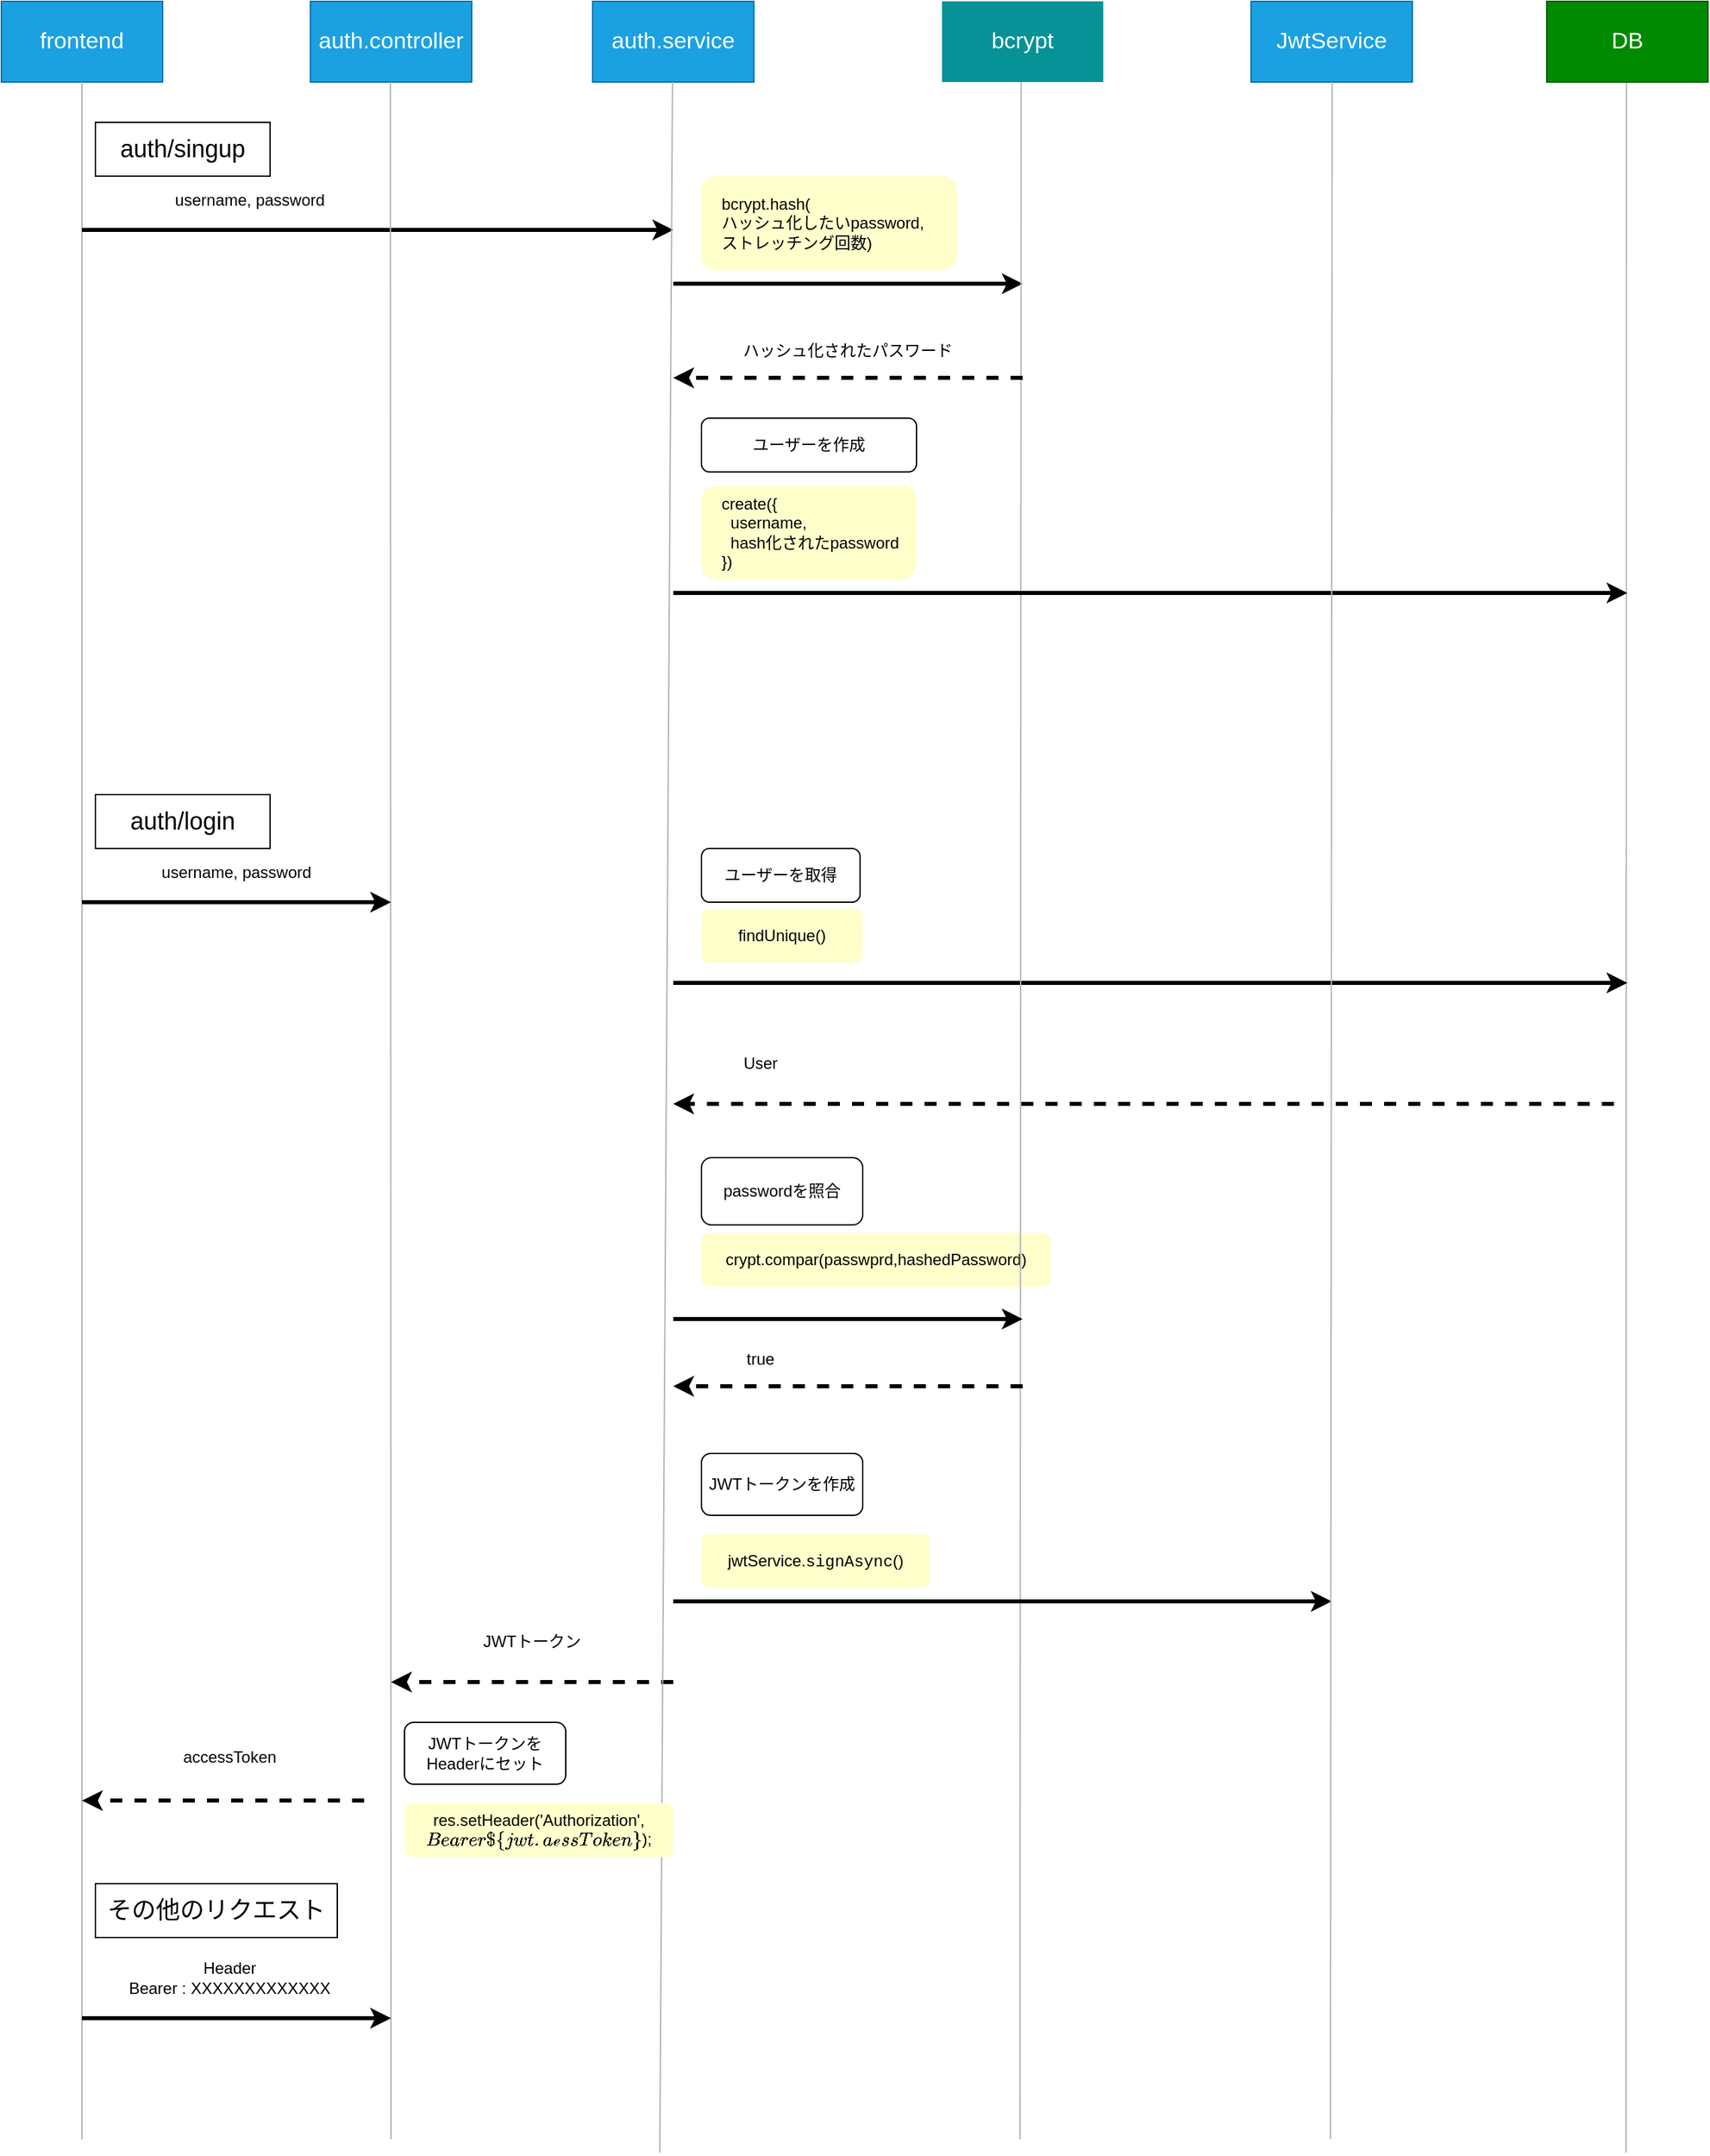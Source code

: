 <mxfile>
    <diagram id="wwLTh4iysbnAMVAIcEcu" name="ページ1">
        <mxGraphModel dx="382" dy="210" grid="1" gridSize="10" guides="1" tooltips="1" connect="1" arrows="1" fold="1" page="1" pageScale="1" pageWidth="827" pageHeight="1169" math="0" shadow="0">
            <root>
                <mxCell id="0"/>
                <mxCell id="1" parent="0"/>
                <mxCell id="19" value="frontend" style="rounded=0;whiteSpace=wrap;html=1;fillColor=#1ba1e2;fontColor=#ffffff;strokeColor=#006EAF;fontSize=17;" vertex="1" parent="1">
                    <mxGeometry x="240" y="250" width="120" height="60" as="geometry"/>
                </mxCell>
                <mxCell id="20" value="auth.controller" style="rounded=0;whiteSpace=wrap;html=1;fillColor=#1ba1e2;fontColor=#ffffff;strokeColor=#006EAF;fontSize=17;" vertex="1" parent="1">
                    <mxGeometry x="470" y="250" width="120" height="60" as="geometry"/>
                </mxCell>
                <mxCell id="22" value="" style="endArrow=none;html=1;entryX=0.5;entryY=1;entryDx=0;entryDy=0;strokeColor=#B3B3B3;" edge="1" parent="1" target="19">
                    <mxGeometry width="50" height="50" relative="1" as="geometry">
                        <mxPoint x="300" y="1840" as="sourcePoint"/>
                        <mxPoint x="450" y="250" as="targetPoint"/>
                    </mxGeometry>
                </mxCell>
                <mxCell id="23" value="auth/singup" style="rounded=0;whiteSpace=wrap;html=1;fontSize=18;" vertex="1" parent="1">
                    <mxGeometry x="310" y="340" width="130" height="40" as="geometry"/>
                </mxCell>
                <mxCell id="24" value="" style="endArrow=classic;html=1;strokeWidth=3;" edge="1" parent="1">
                    <mxGeometry width="50" height="50" relative="1" as="geometry">
                        <mxPoint x="300" y="420" as="sourcePoint"/>
                        <mxPoint x="740" y="420" as="targetPoint"/>
                    </mxGeometry>
                </mxCell>
                <mxCell id="25" value="&lt;div&gt;username, password&lt;/div&gt;&lt;div&gt;&lt;br&gt;&lt;/div&gt;" style="text;whiteSpace=wrap;html=1;align=center;verticalAlign=middle;" vertex="1" parent="1">
                    <mxGeometry x="360" y="390" width="130" height="30" as="geometry"/>
                </mxCell>
                <mxCell id="30" value="" style="endArrow=none;html=1;entryX=0.5;entryY=1;entryDx=0;entryDy=0;strokeColor=#B3B3B3;" edge="1" parent="1">
                    <mxGeometry width="50" height="50" relative="1" as="geometry">
                        <mxPoint x="530" y="1840" as="sourcePoint"/>
                        <mxPoint x="529.5" y="310" as="targetPoint"/>
                    </mxGeometry>
                </mxCell>
                <mxCell id="32" value="auth.service" style="rounded=0;whiteSpace=wrap;html=1;fillColor=#1ba1e2;fontColor=#ffffff;strokeColor=#006EAF;fontSize=17;" vertex="1" parent="1">
                    <mxGeometry x="680" y="250" width="120" height="60" as="geometry"/>
                </mxCell>
                <mxCell id="36" value="&lt;span style=&quot;font-size: 12px;&quot;&gt;create({&lt;br&gt;&lt;/span&gt;&lt;span style=&quot;background-color: initial; font-size: 12px;&quot;&gt;&lt;font&gt;&amp;nbsp; username,&amp;nbsp;&amp;nbsp;&lt;/font&gt;&lt;/span&gt;&lt;div style=&quot;&quot;&gt;&lt;font&gt;&lt;span style=&quot;font-size: 12px;&quot;&gt;&amp;nbsp; hash化されたpassword&lt;/span&gt;&lt;/font&gt;&lt;/div&gt;&lt;font&gt;&lt;span style=&quot;font-size: 12px;&quot;&gt;})&lt;/span&gt;&lt;/font&gt;" style="rounded=1;whiteSpace=wrap;html=1;labelBackgroundColor=none;fontSize=10;fontColor=#000000;fillColor=#FFFFCC;align=left;spacingLeft=13;strokeColor=none;" vertex="1" parent="1">
                    <mxGeometry x="761" y="610" width="160" height="70" as="geometry"/>
                </mxCell>
                <mxCell id="37" value="" style="endArrow=none;html=1;entryX=0.5;entryY=1;entryDx=0;entryDy=0;strokeColor=#B3B3B3;" edge="1" parent="1">
                    <mxGeometry width="50" height="50" relative="1" as="geometry">
                        <mxPoint x="1449" y="1850" as="sourcePoint"/>
                        <mxPoint x="1449.33" y="310" as="targetPoint"/>
                    </mxGeometry>
                </mxCell>
                <mxCell id="39" value="auth/login" style="rounded=0;whiteSpace=wrap;html=1;fontSize=18;" vertex="1" parent="1">
                    <mxGeometry x="310" y="840" width="130" height="40" as="geometry"/>
                </mxCell>
                <mxCell id="40" value="&lt;div&gt;username, password&lt;/div&gt;&lt;div&gt;&lt;br&gt;&lt;/div&gt;" style="text;whiteSpace=wrap;html=1;align=center;verticalAlign=middle;" vertex="1" parent="1">
                    <mxGeometry x="350" y="890" width="130" height="30" as="geometry"/>
                </mxCell>
                <mxCell id="41" value="" style="endArrow=classic;html=1;strokeWidth=3;" edge="1" parent="1">
                    <mxGeometry width="50" height="50" relative="1" as="geometry">
                        <mxPoint x="300" y="920" as="sourcePoint"/>
                        <mxPoint x="530" y="920" as="targetPoint"/>
                    </mxGeometry>
                </mxCell>
                <mxCell id="44" value="&lt;font&gt;&lt;span style=&quot;font-size: 12px;&quot;&gt;jwtService.&lt;/span&gt;&lt;/font&gt;&lt;span style=&quot;font-family: Menlo, Monaco, &amp;quot;Courier New&amp;quot;, monospace; font-size: 12px;&quot;&gt;signAsync&lt;/span&gt;&lt;span style=&quot;font-size: 12px;&quot;&gt;()&lt;/span&gt;" style="rounded=1;whiteSpace=wrap;html=1;labelBackgroundColor=none;fontSize=10;fontColor=#000000;fillColor=#FFFFCC;strokeColor=none;" vertex="1" parent="1">
                    <mxGeometry x="761" y="1390" width="170" height="40" as="geometry"/>
                </mxCell>
                <mxCell id="47" value="passwordを照合" style="text;whiteSpace=wrap;html=1;align=center;verticalAlign=middle;rounded=1;strokeColor=default;" vertex="1" parent="1">
                    <mxGeometry x="761" y="1110" width="120" height="50" as="geometry"/>
                </mxCell>
                <mxCell id="48" value="&lt;font&gt;&lt;span style=&quot;font-size: 12px;&quot;&gt;findUnique()&lt;/span&gt;&lt;/font&gt;" style="rounded=1;whiteSpace=wrap;html=1;labelBackgroundColor=none;fontSize=10;fontColor=#000000;fillColor=#FFFFCC;strokeColor=none;" vertex="1" parent="1">
                    <mxGeometry x="761" y="925" width="120" height="40" as="geometry"/>
                </mxCell>
                <mxCell id="49" value="ユーザーを取得" style="text;whiteSpace=wrap;html=1;align=center;verticalAlign=middle;rounded=1;strokeColor=default;perimeterSpacing=1;" vertex="1" parent="1">
                    <mxGeometry x="761" y="880" width="118.04" height="40" as="geometry"/>
                </mxCell>
                <mxCell id="50" value="&lt;font&gt;&lt;span style=&quot;font-size: 12px;&quot;&gt;crypt.compar(passwprd,hashedPassword)&lt;/span&gt;&lt;/font&gt;" style="rounded=1;whiteSpace=wrap;html=1;labelBackgroundColor=none;fontSize=10;fontColor=#000000;fillColor=#FFFFCC;strokeColor=none;" vertex="1" parent="1">
                    <mxGeometry x="761" y="1166" width="260" height="40" as="geometry"/>
                </mxCell>
                <mxCell id="52" value="DB" style="rounded=0;whiteSpace=wrap;html=1;fillColor=#008a00;fontColor=#ffffff;strokeColor=#005700;fontSize=17;" vertex="1" parent="1">
                    <mxGeometry x="1390" y="250" width="120" height="60" as="geometry"/>
                </mxCell>
                <mxCell id="53" value="" style="endArrow=classic;html=1;strokeWidth=3;" edge="1" parent="1">
                    <mxGeometry width="50" height="50" relative="1" as="geometry">
                        <mxPoint x="740" y="460" as="sourcePoint"/>
                        <mxPoint x="1000" y="460" as="targetPoint"/>
                    </mxGeometry>
                </mxCell>
                <mxCell id="55" value="" style="endArrow=classic;html=1;strokeWidth=3;" edge="1" parent="1">
                    <mxGeometry width="50" height="50" relative="1" as="geometry">
                        <mxPoint x="740" y="980" as="sourcePoint"/>
                        <mxPoint x="1450" y="980" as="targetPoint"/>
                    </mxGeometry>
                </mxCell>
                <mxCell id="57" value="" style="endArrow=classic;html=1;dashed=1;strokeWidth=3;" edge="1" parent="1">
                    <mxGeometry width="50" height="50" relative="1" as="geometry">
                        <mxPoint x="1440" y="1070" as="sourcePoint"/>
                        <mxPoint x="740" y="1070" as="targetPoint"/>
                    </mxGeometry>
                </mxCell>
                <mxCell id="58" value="User" style="text;whiteSpace=wrap;html=1;align=center;verticalAlign=middle;fontSize=12;" vertex="1" parent="1">
                    <mxGeometry x="740" y="1020" width="130" height="40" as="geometry"/>
                </mxCell>
                <mxCell id="61" value="JWTトークンを作成" style="text;whiteSpace=wrap;html=1;align=center;verticalAlign=middle;labelBackgroundColor=default;strokeColor=default;rounded=1;" vertex="1" parent="1">
                    <mxGeometry x="761" y="1330" width="120" height="46" as="geometry"/>
                </mxCell>
                <mxCell id="62" value="" style="endArrow=classic;html=1;dashed=1;strokeWidth=3;" edge="1" parent="1">
                    <mxGeometry width="50" height="50" relative="1" as="geometry">
                        <mxPoint x="740" y="1500" as="sourcePoint"/>
                        <mxPoint x="530" y="1500" as="targetPoint"/>
                    </mxGeometry>
                </mxCell>
                <mxCell id="64" value="JwtService" style="rounded=0;whiteSpace=wrap;html=1;fillColor=#1ba1e2;fontColor=#ffffff;strokeColor=#006EAF;fontSize=17;" vertex="1" parent="1">
                    <mxGeometry x="1170" y="250" width="120" height="60" as="geometry"/>
                </mxCell>
                <mxCell id="65" value="" style="endArrow=none;html=1;entryX=0.5;entryY=1;entryDx=0;entryDy=0;strokeColor=#B3B3B3;" edge="1" parent="1">
                    <mxGeometry width="50" height="50" relative="1" as="geometry">
                        <mxPoint x="998" y="1840" as="sourcePoint"/>
                        <mxPoint x="998.89" y="310" as="targetPoint"/>
                    </mxGeometry>
                </mxCell>
                <mxCell id="67" value="" style="endArrow=classic;html=1;strokeWidth=3;" edge="1" parent="1">
                    <mxGeometry width="50" height="50" relative="1" as="geometry">
                        <mxPoint x="740" y="1440" as="sourcePoint"/>
                        <mxPoint x="1230" y="1440" as="targetPoint"/>
                    </mxGeometry>
                </mxCell>
                <mxCell id="69" value="bcrypt" style="rounded=0;whiteSpace=wrap;html=1;fillColor=#069296;fontColor=#ffffff;strokeColor=none;strokeWidth=2;fontSize=17;" vertex="1" parent="1">
                    <mxGeometry x="940" y="250" width="120" height="60" as="geometry"/>
                </mxCell>
                <mxCell id="70" value="&lt;div&gt;&lt;font&gt;&lt;span style=&quot;font-size: 12px;&quot;&gt;bcrypt.hash(&lt;/span&gt;&lt;/font&gt;&lt;/div&gt;&lt;div&gt;&lt;font&gt;&lt;span style=&quot;font-size: 12px;&quot;&gt;ハッシュ化したいpassword,&amp;nbsp;&lt;/span&gt;&lt;/font&gt;&lt;/div&gt;&lt;div&gt;&lt;font&gt;&lt;span style=&quot;font-size: 12px;&quot;&gt;ストレッチング回数)&lt;/span&gt;&lt;/font&gt;&lt;/div&gt;" style="rounded=1;whiteSpace=wrap;html=1;labelBackgroundColor=none;fontSize=10;fontColor=#000000;fillColor=#FFFFCC;align=left;spacingLeft=13;strokeColor=none;" vertex="1" parent="1">
                    <mxGeometry x="761" y="380" width="190" height="70" as="geometry"/>
                </mxCell>
                <mxCell id="71" value="" style="endArrow=classic;html=1;strokeWidth=3;" edge="1" parent="1">
                    <mxGeometry width="50" height="50" relative="1" as="geometry">
                        <mxPoint x="740" y="690" as="sourcePoint"/>
                        <mxPoint x="1450" y="690" as="targetPoint"/>
                    </mxGeometry>
                </mxCell>
                <mxCell id="72" value="" style="endArrow=none;html=1;entryX=0.5;entryY=1;entryDx=0;entryDy=0;strokeColor=#B3B3B3;" edge="1" parent="1">
                    <mxGeometry width="50" height="50" relative="1" as="geometry">
                        <mxPoint x="730" y="1850" as="sourcePoint"/>
                        <mxPoint x="739.44" y="310" as="targetPoint"/>
                    </mxGeometry>
                </mxCell>
                <mxCell id="73" value="" style="endArrow=classic;html=1;dashed=1;strokeWidth=3;" edge="1" parent="1">
                    <mxGeometry width="50" height="50" relative="1" as="geometry">
                        <mxPoint x="1000" y="530" as="sourcePoint"/>
                        <mxPoint x="740" y="530" as="targetPoint"/>
                    </mxGeometry>
                </mxCell>
                <mxCell id="74" value="ハッシュ化されたパスワード" style="text;whiteSpace=wrap;html=1;align=center;verticalAlign=middle;fontSize=12;" vertex="1" parent="1">
                    <mxGeometry x="790" y="490" width="160" height="40" as="geometry"/>
                </mxCell>
                <mxCell id="75" value="ユーザーを作成" style="text;whiteSpace=wrap;html=1;align=center;verticalAlign=middle;fontSize=12;strokeColor=default;rounded=1;" vertex="1" parent="1">
                    <mxGeometry x="761" y="560" width="160" height="40" as="geometry"/>
                </mxCell>
                <mxCell id="76" value="" style="endArrow=classic;html=1;strokeWidth=3;" edge="1" parent="1">
                    <mxGeometry width="50" height="50" relative="1" as="geometry">
                        <mxPoint x="740" y="1230" as="sourcePoint"/>
                        <mxPoint x="1000" y="1230" as="targetPoint"/>
                    </mxGeometry>
                </mxCell>
                <mxCell id="77" value="" style="endArrow=classic;html=1;dashed=1;strokeWidth=3;" edge="1" parent="1">
                    <mxGeometry width="50" height="50" relative="1" as="geometry">
                        <mxPoint x="1000" y="1280" as="sourcePoint"/>
                        <mxPoint x="740" y="1280" as="targetPoint"/>
                    </mxGeometry>
                </mxCell>
                <mxCell id="78" value="true" style="text;whiteSpace=wrap;html=1;align=center;verticalAlign=middle;fontSize=12;" vertex="1" parent="1">
                    <mxGeometry x="740" y="1240" width="130" height="40" as="geometry"/>
                </mxCell>
                <mxCell id="79" value="" style="endArrow=none;html=1;entryX=0.5;entryY=1;entryDx=0;entryDy=0;strokeColor=#B3B3B3;" edge="1" parent="1">
                    <mxGeometry width="50" height="50" relative="1" as="geometry">
                        <mxPoint x="1229" y="1840" as="sourcePoint"/>
                        <mxPoint x="1230.33" y="310" as="targetPoint"/>
                    </mxGeometry>
                </mxCell>
                <mxCell id="80" value="JWTトークン" style="text;whiteSpace=wrap;html=1;align=center;verticalAlign=middle;fontSize=12;" vertex="1" parent="1">
                    <mxGeometry x="570" y="1450" width="130" height="40" as="geometry"/>
                </mxCell>
                <mxCell id="81" value="&lt;span style=&quot;font-size: 12px;&quot;&gt;res.setHeader('Authorization', `Bearer ${jwt.accessToken}`);&lt;/span&gt;" style="rounded=1;whiteSpace=wrap;html=1;labelBackgroundColor=none;fontSize=10;fontColor=#000000;fillColor=#FFFFCC;strokeColor=none;" vertex="1" parent="1">
                    <mxGeometry x="540" y="1590" width="200" height="40" as="geometry"/>
                </mxCell>
                <mxCell id="82" value="JWTトークンをHeaderにセット" style="text;whiteSpace=wrap;html=1;align=center;verticalAlign=middle;labelBackgroundColor=default;strokeColor=default;rounded=1;" vertex="1" parent="1">
                    <mxGeometry x="540" y="1530" width="120" height="46" as="geometry"/>
                </mxCell>
                <mxCell id="83" value="" style="endArrow=classic;html=1;dashed=1;strokeWidth=3;" edge="1" parent="1">
                    <mxGeometry width="50" height="50" relative="1" as="geometry">
                        <mxPoint x="510" y="1588.18" as="sourcePoint"/>
                        <mxPoint x="300" y="1588.18" as="targetPoint"/>
                    </mxGeometry>
                </mxCell>
                <mxCell id="84" value="accessToken" style="text;whiteSpace=wrap;html=1;align=center;verticalAlign=middle;fontSize=12;" vertex="1" parent="1">
                    <mxGeometry x="310" y="1536" width="200" height="40" as="geometry"/>
                </mxCell>
                <mxCell id="85" value="" style="endArrow=classic;html=1;strokeWidth=3;" edge="1" parent="1">
                    <mxGeometry width="50" height="50" relative="1" as="geometry">
                        <mxPoint x="300" y="1750" as="sourcePoint"/>
                        <mxPoint x="530" y="1750" as="targetPoint"/>
                    </mxGeometry>
                </mxCell>
                <mxCell id="86" value="Header&lt;br&gt;Bearer : XXXXXXXXXXXXX" style="text;whiteSpace=wrap;html=1;align=center;verticalAlign=middle;fontSize=12;" vertex="1" parent="1">
                    <mxGeometry x="310" y="1700" width="200" height="40" as="geometry"/>
                </mxCell>
                <mxCell id="87" value="その他のリクエスト" style="rounded=0;whiteSpace=wrap;html=1;fontSize=18;" vertex="1" parent="1">
                    <mxGeometry x="310" y="1650" width="180" height="40" as="geometry"/>
                </mxCell>
            </root>
        </mxGraphModel>
    </diagram>
</mxfile>